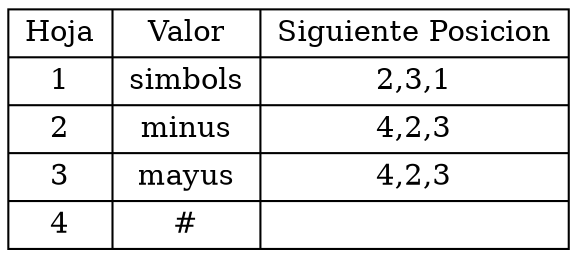 digraph G{
rankdir=UD
node[shape=box]
concentrate=true
nodotabla[shape=record label="{Hoja|1|2|3|4}|{Valor|simbols|minus|mayus|#}|{Siguiente Posicion|2,3,1|4,2,3|4,2,3|}"]
}
